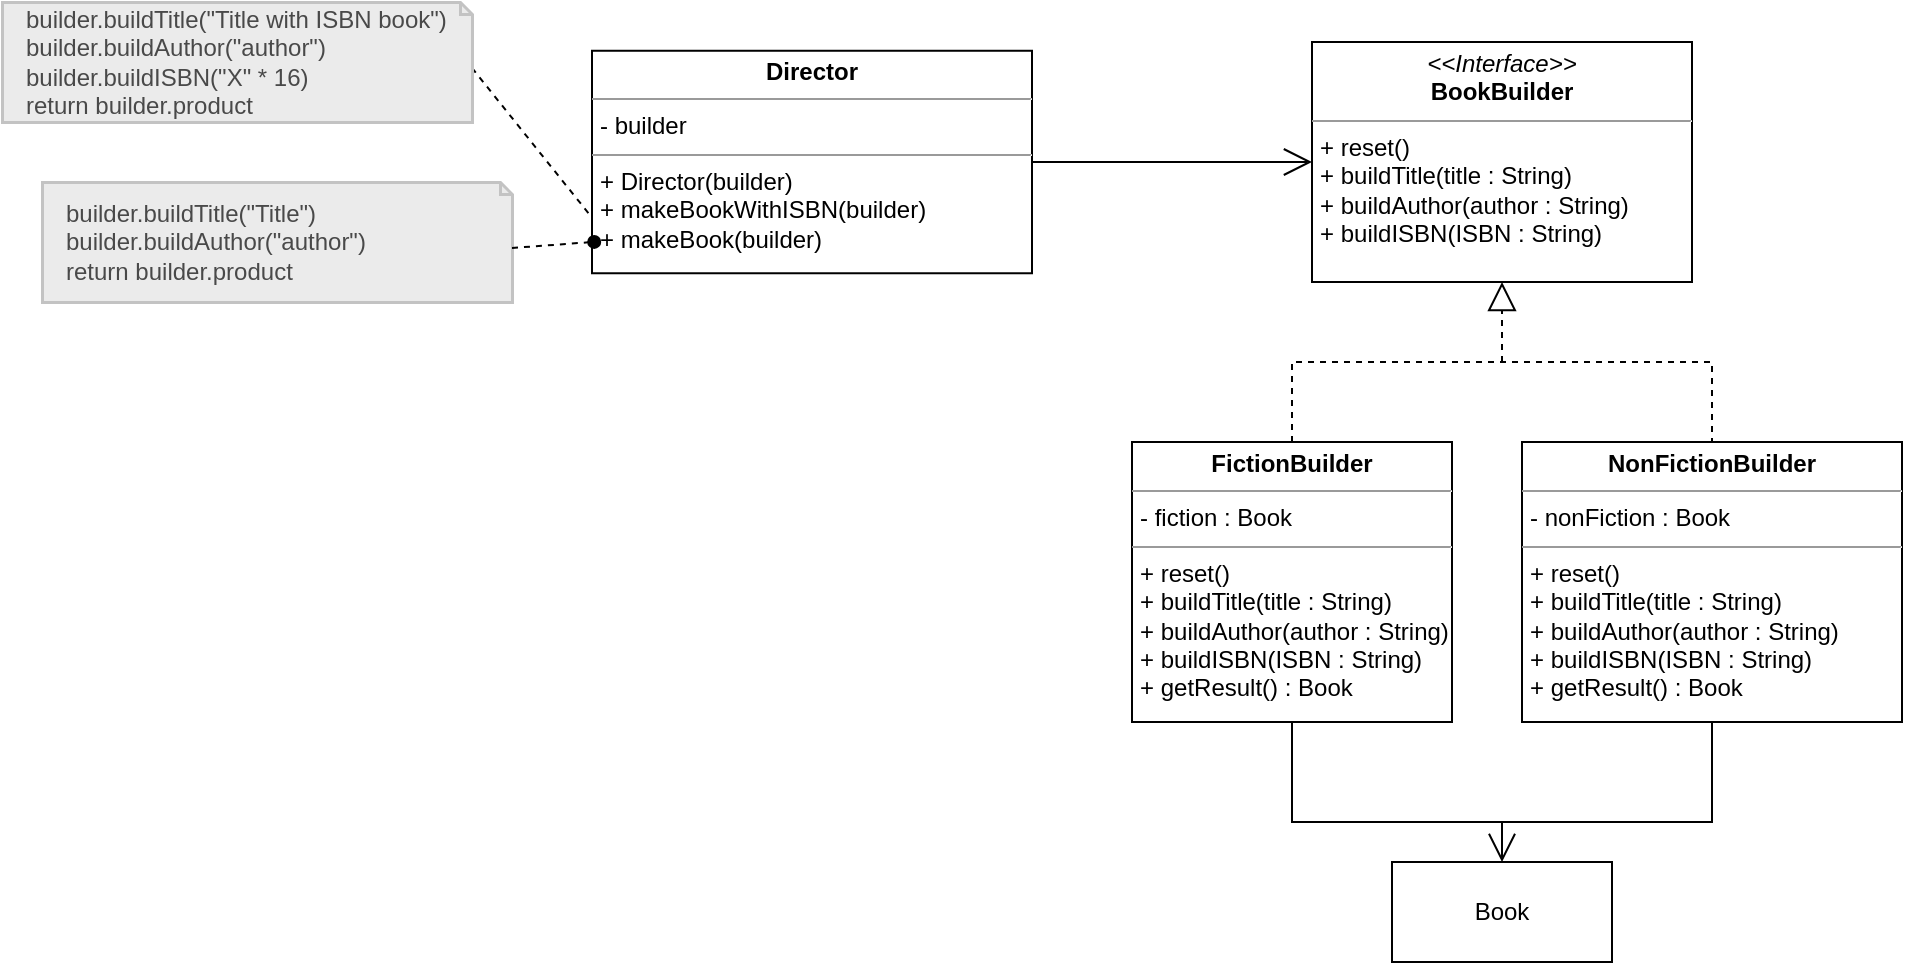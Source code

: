 <mxfile version="22.1.15" type="device" pages="2">
  <diagram id="iej0CKYwxv6MS8rslRcO" name="หน้า-2">
    <mxGraphModel dx="1887" dy="749" grid="1" gridSize="10" guides="1" tooltips="1" connect="1" arrows="1" fold="1" page="1" pageScale="1" pageWidth="827" pageHeight="1169" math="0" shadow="0">
      <root>
        <mxCell id="0" />
        <mxCell id="1" parent="0" />
        <mxCell id="1VZ6ML7O5D7_3BgJBovQ-1" value="&lt;p style=&quot;margin:0px;margin-top:4px;text-align:center;&quot;&gt;&lt;b&gt;Director&lt;/b&gt;&lt;/p&gt;&lt;hr size=&quot;1&quot;&gt;&lt;p style=&quot;margin:0px;margin-left:4px;&quot;&gt;- builder&lt;/p&gt;&lt;hr size=&quot;1&quot;&gt;&lt;p style=&quot;margin:0px;margin-left:4px;&quot;&gt;+ Director(builder)&lt;/p&gt;&lt;p style=&quot;margin:0px;margin-left:4px;&quot;&gt;&lt;span style=&quot;text-align: center; background-color: initial;&quot;&gt;+ makeBookWithISBN&lt;/span&gt;&lt;span style=&quot;text-align: center; background-color: initial;&quot;&gt;(builder)&lt;/span&gt;&lt;/p&gt;&lt;p style=&quot;margin:0px;margin-left:4px;&quot;&gt;+ makeBook(builder)&lt;/p&gt;&lt;p style=&quot;margin:0px;margin-left:4px;&quot;&gt;&lt;br&gt;&lt;/p&gt;" style="verticalAlign=top;align=left;overflow=fill;fontSize=12;fontFamily=Helvetica;html=1;whiteSpace=wrap;" vertex="1" parent="1">
          <mxGeometry x="40" y="154.38" width="220" height="111.25" as="geometry" />
        </mxCell>
        <mxCell id="1VZ6ML7O5D7_3BgJBovQ-2" value="&lt;p style=&quot;margin:0px;margin-top:4px;text-align:center;&quot;&gt;&lt;i&gt;&amp;lt;&amp;lt;Interface&amp;gt;&amp;gt;&lt;/i&gt;&lt;br&gt;&lt;b&gt;BookBuilder&lt;/b&gt;&lt;/p&gt;&lt;hr size=&quot;1&quot;&gt;&lt;p style=&quot;margin:0px;margin-left:4px;&quot;&gt;&lt;/p&gt;&lt;p style=&quot;margin:0px;margin-left:4px;&quot;&gt;+ reset()&lt;/p&gt;&lt;p style=&quot;margin:0px;margin-left:4px;&quot;&gt;+ buildTitle(title : String)&lt;/p&gt;&lt;p style=&quot;margin:0px;margin-left:4px;&quot;&gt;+ buildAuthor(author : String)&lt;/p&gt;&lt;p style=&quot;margin:0px;margin-left:4px;&quot;&gt;+ buildISBN(ISBN : String)&lt;/p&gt;" style="verticalAlign=top;align=left;overflow=fill;fontSize=12;fontFamily=Helvetica;html=1;whiteSpace=wrap;" vertex="1" parent="1">
          <mxGeometry x="400" y="150" width="190" height="120" as="geometry" />
        </mxCell>
        <mxCell id="1VZ6ML7O5D7_3BgJBovQ-3" value="&lt;p style=&quot;margin:0px;margin-top:4px;text-align:center;&quot;&gt;&lt;b&gt;FictionBuilder&lt;/b&gt;&lt;/p&gt;&lt;hr size=&quot;1&quot;&gt;&lt;p style=&quot;margin:0px;margin-left:4px;&quot;&gt;- fiction : Book&lt;/p&gt;&lt;hr size=&quot;1&quot;&gt;&lt;p style=&quot;border-color: var(--border-color); margin: 0px 0px 0px 4px;&quot;&gt;+ reset()&lt;/p&gt;&lt;p style=&quot;border-color: var(--border-color); margin: 0px 0px 0px 4px;&quot;&gt;+ buildTitle(title : String)&lt;/p&gt;&lt;p style=&quot;border-color: var(--border-color); margin: 0px 0px 0px 4px;&quot;&gt;+ buildAuthor(author : String)&lt;/p&gt;&lt;p style=&quot;border-color: var(--border-color); margin: 0px 0px 0px 4px;&quot;&gt;+ buildISBN(ISBN : String)&lt;/p&gt;&lt;p style=&quot;border-color: var(--border-color); margin: 0px 0px 0px 4px;&quot;&gt;+ getResult() : Book&lt;/p&gt;" style="verticalAlign=top;align=left;overflow=fill;fontSize=12;fontFamily=Helvetica;html=1;whiteSpace=wrap;" vertex="1" parent="1">
          <mxGeometry x="310" y="350" width="160" height="140" as="geometry" />
        </mxCell>
        <mxCell id="1VZ6ML7O5D7_3BgJBovQ-4" value="&lt;p style=&quot;margin:0px;margin-top:4px;text-align:center;&quot;&gt;&lt;b&gt;NonFictionBuilder&lt;/b&gt;&lt;/p&gt;&lt;hr size=&quot;1&quot;&gt;&lt;p style=&quot;margin:0px;margin-left:4px;&quot;&gt;- nonFiction : Book&lt;/p&gt;&lt;hr size=&quot;1&quot;&gt;&lt;p style=&quot;border-color: var(--border-color); margin: 0px 0px 0px 4px;&quot;&gt;+ reset()&lt;/p&gt;&lt;p style=&quot;border-color: var(--border-color); margin: 0px 0px 0px 4px;&quot;&gt;+ buildTitle(title : String)&lt;/p&gt;&lt;p style=&quot;border-color: var(--border-color); margin: 0px 0px 0px 4px;&quot;&gt;+ buildAuthor(author : String)&lt;/p&gt;&lt;p style=&quot;border-color: var(--border-color); margin: 0px 0px 0px 4px;&quot;&gt;+ buildISBN(ISBN : String)&lt;/p&gt;&lt;p style=&quot;border-color: var(--border-color); margin: 0px 0px 0px 4px;&quot;&gt;+ getResult() : Book&lt;/p&gt;" style="verticalAlign=top;align=left;overflow=fill;fontSize=12;fontFamily=Helvetica;html=1;whiteSpace=wrap;" vertex="1" parent="1">
          <mxGeometry x="505" y="350" width="190" height="140" as="geometry" />
        </mxCell>
        <mxCell id="1VZ6ML7O5D7_3BgJBovQ-5" value="Book" style="html=1;whiteSpace=wrap;" vertex="1" parent="1">
          <mxGeometry x="440" y="560" width="110" height="50" as="geometry" />
        </mxCell>
        <mxCell id="1VZ6ML7O5D7_3BgJBovQ-6" value="" style="endArrow=open;endFill=1;endSize=12;html=1;rounded=0;entryX=0.5;entryY=0;entryDx=0;entryDy=0;exitX=0.5;exitY=1;exitDx=0;exitDy=0;" edge="1" parent="1" source="1VZ6ML7O5D7_3BgJBovQ-3" target="1VZ6ML7O5D7_3BgJBovQ-5">
          <mxGeometry width="160" relative="1" as="geometry">
            <mxPoint x="390" y="490" as="sourcePoint" />
            <mxPoint x="540" y="400" as="targetPoint" />
            <Array as="points">
              <mxPoint x="390" y="540" />
              <mxPoint x="495" y="540" />
            </Array>
          </mxGeometry>
        </mxCell>
        <mxCell id="1VZ6ML7O5D7_3BgJBovQ-7" value="" style="endArrow=block;dashed=1;endFill=0;endSize=12;html=1;rounded=0;entryX=0.5;entryY=1;entryDx=0;entryDy=0;" edge="1" parent="1" target="1VZ6ML7O5D7_3BgJBovQ-2">
          <mxGeometry width="160" relative="1" as="geometry">
            <mxPoint x="495" y="310" as="sourcePoint" />
            <mxPoint x="490" y="290" as="targetPoint" />
          </mxGeometry>
        </mxCell>
        <mxCell id="1VZ6ML7O5D7_3BgJBovQ-8" value="" style="endArrow=none;dashed=1;html=1;rounded=0;entryX=0.5;entryY=0;entryDx=0;entryDy=0;exitX=0.5;exitY=0;exitDx=0;exitDy=0;" edge="1" parent="1" source="1VZ6ML7O5D7_3BgJBovQ-3" target="1VZ6ML7O5D7_3BgJBovQ-4">
          <mxGeometry width="50" height="50" relative="1" as="geometry">
            <mxPoint x="430" y="430" as="sourcePoint" />
            <mxPoint x="480" y="380" as="targetPoint" />
            <Array as="points">
              <mxPoint x="390" y="310" />
              <mxPoint x="600" y="310" />
            </Array>
          </mxGeometry>
        </mxCell>
        <mxCell id="1VZ6ML7O5D7_3BgJBovQ-9" value="" style="endArrow=open;endFill=1;endSize=12;html=1;rounded=0;exitX=1;exitY=0.5;exitDx=0;exitDy=0;entryX=0;entryY=0.5;entryDx=0;entryDy=0;" edge="1" parent="1" source="1VZ6ML7O5D7_3BgJBovQ-1" target="1VZ6ML7O5D7_3BgJBovQ-2">
          <mxGeometry width="160" relative="1" as="geometry">
            <mxPoint x="380" y="400" as="sourcePoint" />
            <mxPoint x="410" y="225" as="targetPoint" />
          </mxGeometry>
        </mxCell>
        <mxCell id="1VZ6ML7O5D7_3BgJBovQ-11" value="" style="endArrow=none;endFill=0;endSize=12;html=1;rounded=0;exitX=0.5;exitY=1;exitDx=0;exitDy=0;" edge="1" parent="1" source="1VZ6ML7O5D7_3BgJBovQ-4">
          <mxGeometry width="160" relative="1" as="geometry">
            <mxPoint x="604.58" y="490" as="sourcePoint" />
            <mxPoint x="490" y="540" as="targetPoint" />
            <Array as="points">
              <mxPoint x="600" y="540" />
            </Array>
          </mxGeometry>
        </mxCell>
        <mxCell id="zXk_zbzxIdX6pftKwjwH-1" value="" style="endArrow=none;dashed=1;html=1;rounded=0;entryX=0;entryY=0.75;entryDx=0;entryDy=0;exitX=0;exitY=0;exitDx=235.0;exitDy=33;exitPerimeter=0;" edge="1" parent="1" source="zXk_zbzxIdX6pftKwjwH-4" target="1VZ6ML7O5D7_3BgJBovQ-1">
          <mxGeometry width="50" height="50" relative="1" as="geometry">
            <mxPoint x="-20" y="230" as="sourcePoint" />
            <mxPoint x="210" y="300" as="targetPoint" />
          </mxGeometry>
        </mxCell>
        <mxCell id="zXk_zbzxIdX6pftKwjwH-3" value="&lt;font color=&quot;#494949&quot;&gt;&lt;div&gt;builder.buildTitle(&quot;Title&quot;)&lt;/div&gt;&lt;div&gt;builder.buildAuthor(&quot;author&quot;)&lt;/div&gt;&lt;div&gt;return builder.product&amp;nbsp;&lt;/div&gt;&lt;/font&gt;" style="shape=note;size=6;align=left;spacingLeft=10;html=1;whiteSpace=wrap;strokeWidth=1.5;strokeColor=#C3C3C3;gradientColor=none;fillColor=#EBEBEB;" vertex="1" parent="1">
          <mxGeometry x="-235" y="220" width="235" height="60" as="geometry" />
        </mxCell>
        <mxCell id="zXk_zbzxIdX6pftKwjwH-4" value="&lt;font color=&quot;#494949&quot;&gt;&lt;div&gt;builder.buildTitle(&quot;Title with ISBN book&quot;)&lt;/div&gt;&lt;div&gt;builder.buildAuthor(&quot;author&quot;)&lt;/div&gt;&lt;div&gt;builder.buildISBN(&quot;X&quot; * 16)&lt;/div&gt;&lt;div&gt;return builder.product&amp;nbsp;&lt;/div&gt;&lt;/font&gt;" style="shape=note;size=6;align=left;spacingLeft=10;html=1;whiteSpace=wrap;strokeWidth=1.5;strokeColor=#C3C3C3;gradientColor=none;fillColor=#EBEBEB;" vertex="1" parent="1">
          <mxGeometry x="-255" y="130" width="235" height="60" as="geometry" />
        </mxCell>
        <mxCell id="8IrdSPXGRHCMtldse8nx-2" value="" style="endArrow=oval;dashed=1;html=1;rounded=0;exitX=0;exitY=0;exitDx=235.0;exitDy=33;exitPerimeter=0;startArrow=none;startFill=0;endFill=1;entryX=0.005;entryY=0.859;entryDx=0;entryDy=0;entryPerimeter=0;" edge="1" parent="1" source="zXk_zbzxIdX6pftKwjwH-3" target="1VZ6ML7O5D7_3BgJBovQ-1">
          <mxGeometry width="50" height="50" relative="1" as="geometry">
            <mxPoint x="-10" y="240" as="sourcePoint" />
            <mxPoint x="95" y="280" as="targetPoint" />
          </mxGeometry>
        </mxCell>
      </root>
    </mxGraphModel>
  </diagram>
  <diagram id="wKAM2UIu6Co4IWNn_CFH" name="หน้า-3">
    <mxGraphModel dx="1736" dy="642" grid="1" gridSize="10" guides="1" tooltips="1" connect="1" arrows="1" fold="1" page="1" pageScale="1" pageWidth="827" pageHeight="1169" math="0" shadow="0">
      <root>
        <mxCell id="0" />
        <mxCell id="1" parent="0" />
        <mxCell id="XnC7RhZaXIsLQxlgBjt7-1" value="&lt;p style=&quot;margin:0px;margin-top:4px;text-align:center;&quot;&gt;&lt;b&gt;Director&lt;/b&gt;&lt;/p&gt;&lt;hr size=&quot;1&quot;&gt;&lt;p style=&quot;margin:0px;margin-left:4px;&quot;&gt;- builder&lt;/p&gt;&lt;hr size=&quot;1&quot;&gt;&lt;p style=&quot;margin:0px;margin-left:4px;&quot;&gt;+ Director(builder)&lt;/p&gt;&lt;p style=&quot;margin:0px;margin-left:4px;&quot;&gt;&lt;span style=&quot;text-align: center; background-color: initial;&quot;&gt;+ makeGeneralComputer&lt;/span&gt;&lt;span style=&quot;text-align: center; background-color: initial;&quot;&gt;(builder)&lt;/span&gt;&lt;/p&gt;&lt;p style=&quot;margin:0px;margin-left:4px;&quot;&gt;+ makeGamingComputer(builder)&lt;/p&gt;" style="verticalAlign=top;align=left;overflow=fill;fontSize=12;fontFamily=Helvetica;html=1;whiteSpace=wrap;" vertex="1" parent="1">
          <mxGeometry x="70" y="146.25" width="190" height="107.5" as="geometry" />
        </mxCell>
        <mxCell id="XnC7RhZaXIsLQxlgBjt7-2" value="&lt;p style=&quot;margin:0px;margin-top:4px;text-align:center;&quot;&gt;&lt;i&gt;&amp;lt;&amp;lt;Interface&amp;gt;&amp;gt;&lt;/i&gt;&lt;br&gt;&lt;b&gt;ComputerBuilder&lt;/b&gt;&lt;/p&gt;&lt;hr size=&quot;1&quot;&gt;&lt;p style=&quot;margin:0px;margin-left:4px;&quot;&gt;&lt;/p&gt;&lt;p style=&quot;margin:0px;margin-left:4px;&quot;&gt;+ reset()&lt;/p&gt;&lt;p style=&quot;margin:0px;margin-left:4px;&quot;&gt;+ buildCPU(String)&lt;/p&gt;&lt;p style=&quot;margin:0px;margin-left:4px;&quot;&gt;+ buildGPU(String)&lt;/p&gt;&lt;p style=&quot;margin:0px;margin-left:4px;&quot;&gt;+ buildRam(String)&lt;/p&gt;&lt;p style=&quot;margin:0px;margin-left:4px;&quot;&gt;+ buildStorage(String)&lt;/p&gt;" style="verticalAlign=top;align=left;overflow=fill;fontSize=12;fontFamily=Helvetica;html=1;whiteSpace=wrap;" vertex="1" parent="1">
          <mxGeometry x="400" y="130" width="190" height="140" as="geometry" />
        </mxCell>
        <mxCell id="XnC7RhZaXIsLQxlgBjt7-3" value="&lt;p style=&quot;margin:0px;margin-top:4px;text-align:center;&quot;&gt;&lt;b&gt;LaptopBuilder&lt;/b&gt;&lt;/p&gt;&lt;hr size=&quot;1&quot;&gt;&lt;p style=&quot;margin:0px;margin-left:4px;&quot;&gt;- laptop : Laptop&lt;/p&gt;&lt;hr size=&quot;1&quot;&gt;&lt;p style=&quot;border-color: var(--border-color); margin: 0px 0px 0px 4px;&quot;&gt;+ reset()&lt;/p&gt;&lt;p style=&quot;border-color: var(--border-color); margin: 0px 0px 0px 4px;&quot;&gt;&lt;span style=&quot;background-color: initial;&quot;&gt;+ buildCPU(String)&lt;/span&gt;&lt;br&gt;&lt;/p&gt;&lt;p style=&quot;border-color: var(--border-color); margin: 0px 0px 0px 4px;&quot;&gt;+ buildGPU(String)&lt;/p&gt;&lt;p style=&quot;border-color: var(--border-color); margin: 0px 0px 0px 4px;&quot;&gt;+ buildRam(String)&lt;/p&gt;&lt;p style=&quot;border-color: var(--border-color); margin: 0px 0px 0px 4px;&quot;&gt;+ buildStorage(String)&lt;/p&gt;&lt;p style=&quot;border-color: var(--border-color); margin: 0px 0px 0px 4px;&quot;&gt;+ getResult() : Laptop&lt;/p&gt;" style="verticalAlign=top;align=left;overflow=fill;fontSize=12;fontFamily=Helvetica;html=1;whiteSpace=wrap;" vertex="1" parent="1">
          <mxGeometry x="310" y="350" width="160" height="160" as="geometry" />
        </mxCell>
        <mxCell id="XnC7RhZaXIsLQxlgBjt7-4" value="&lt;p style=&quot;margin:0px;margin-top:4px;text-align:center;&quot;&gt;&lt;b&gt;PCBuilder&lt;/b&gt;&lt;/p&gt;&lt;hr size=&quot;1&quot;&gt;&lt;p style=&quot;margin:0px;margin-left:4px;&quot;&gt;- pc : PersonalComputer&lt;/p&gt;&lt;hr size=&quot;1&quot;&gt;&lt;p style=&quot;border-color: var(--border-color); margin: 0px 0px 0px 4px;&quot;&gt;+ reset()&lt;/p&gt;&lt;p style=&quot;border-color: var(--border-color); margin: 0px 0px 0px 4px;&quot;&gt;+ buildCPU(String)&lt;/p&gt;&lt;p style=&quot;border-color: var(--border-color); margin: 0px 0px 0px 4px;&quot;&gt;+ buildGPU(String)&lt;/p&gt;&lt;p style=&quot;border-color: var(--border-color); margin: 0px 0px 0px 4px;&quot;&gt;+ buildRam(String)&lt;/p&gt;&lt;p style=&quot;border-color: var(--border-color); margin: 0px 0px 0px 4px;&quot;&gt;+ buildStorage(String)&lt;/p&gt;&lt;p style=&quot;border-color: var(--border-color); margin: 0px 0px 0px 4px;&quot;&gt;+ getResult() : PersonalComputer&lt;/p&gt;" style="verticalAlign=top;align=left;overflow=fill;fontSize=12;fontFamily=Helvetica;html=1;whiteSpace=wrap;" vertex="1" parent="1">
          <mxGeometry x="505" y="350" width="190" height="160" as="geometry" />
        </mxCell>
        <mxCell id="XnC7RhZaXIsLQxlgBjt7-5" value="Laptop" style="html=1;whiteSpace=wrap;" vertex="1" parent="1">
          <mxGeometry x="335" y="560" width="110" height="50" as="geometry" />
        </mxCell>
        <mxCell id="XnC7RhZaXIsLQxlgBjt7-6" value="" style="endArrow=open;endFill=1;endSize=12;html=1;rounded=0;entryX=0.5;entryY=0;entryDx=0;entryDy=0;exitX=0.5;exitY=1;exitDx=0;exitDy=0;" edge="1" parent="1" source="XnC7RhZaXIsLQxlgBjt7-3" target="XnC7RhZaXIsLQxlgBjt7-5">
          <mxGeometry width="160" relative="1" as="geometry">
            <mxPoint x="390" y="490" as="sourcePoint" />
            <mxPoint x="540" y="400" as="targetPoint" />
          </mxGeometry>
        </mxCell>
        <mxCell id="XnC7RhZaXIsLQxlgBjt7-7" value="" style="endArrow=block;dashed=1;endFill=0;endSize=12;html=1;rounded=0;entryX=0.5;entryY=1;entryDx=0;entryDy=0;" edge="1" parent="1" target="XnC7RhZaXIsLQxlgBjt7-2">
          <mxGeometry width="160" relative="1" as="geometry">
            <mxPoint x="495" y="310" as="sourcePoint" />
            <mxPoint x="490" y="290" as="targetPoint" />
          </mxGeometry>
        </mxCell>
        <mxCell id="XnC7RhZaXIsLQxlgBjt7-8" value="" style="endArrow=none;dashed=1;html=1;rounded=0;entryX=0.5;entryY=0;entryDx=0;entryDy=0;exitX=0.5;exitY=0;exitDx=0;exitDy=0;" edge="1" parent="1" source="XnC7RhZaXIsLQxlgBjt7-3" target="XnC7RhZaXIsLQxlgBjt7-4">
          <mxGeometry width="50" height="50" relative="1" as="geometry">
            <mxPoint x="430" y="430" as="sourcePoint" />
            <mxPoint x="480" y="380" as="targetPoint" />
            <Array as="points">
              <mxPoint x="390" y="310" />
              <mxPoint x="600" y="310" />
            </Array>
          </mxGeometry>
        </mxCell>
        <mxCell id="XnC7RhZaXIsLQxlgBjt7-9" value="" style="endArrow=open;endFill=1;endSize=12;html=1;rounded=0;exitX=1;exitY=0.5;exitDx=0;exitDy=0;entryX=0;entryY=0.5;entryDx=0;entryDy=0;" edge="1" parent="1" source="XnC7RhZaXIsLQxlgBjt7-1" target="XnC7RhZaXIsLQxlgBjt7-2">
          <mxGeometry width="160" relative="1" as="geometry">
            <mxPoint x="380" y="400" as="sourcePoint" />
            <mxPoint x="410" y="225" as="targetPoint" />
          </mxGeometry>
        </mxCell>
        <mxCell id="XnC7RhZaXIsLQxlgBjt7-10" value="PersonalComputer" style="html=1;whiteSpace=wrap;" vertex="1" parent="1">
          <mxGeometry x="545" y="560" width="110" height="50" as="geometry" />
        </mxCell>
        <mxCell id="XnC7RhZaXIsLQxlgBjt7-11" value="" style="endArrow=open;endFill=1;endSize=12;html=1;rounded=0;entryX=0.5;entryY=0;entryDx=0;entryDy=0;exitX=0.5;exitY=1;exitDx=0;exitDy=0;" edge="1" parent="1" source="XnC7RhZaXIsLQxlgBjt7-4" target="XnC7RhZaXIsLQxlgBjt7-10">
          <mxGeometry width="160" relative="1" as="geometry">
            <mxPoint x="604.58" y="490" as="sourcePoint" />
            <mxPoint x="604.58" y="550" as="targetPoint" />
          </mxGeometry>
        </mxCell>
        <mxCell id="zOaL79hWFoWCPrndndgd-1" value="" style="endArrow=none;dashed=1;html=1;rounded=0;entryX=-0.007;entryY=0.681;entryDx=0;entryDy=0;entryPerimeter=0;" edge="1" parent="1">
          <mxGeometry width="50" height="50" relative="1" as="geometry">
            <mxPoint x="12" y="230" as="sourcePoint" />
            <mxPoint x="70" y="230" as="targetPoint" />
          </mxGeometry>
        </mxCell>
        <mxCell id="zOaL79hWFoWCPrndndgd-2" value="&lt;font color=&quot;#494949&quot;&gt;&lt;div&gt;&lt;span style=&quot;background-color: initial;&quot;&gt;&amp;nbsp; &amp;nbsp; &amp;nbsp; &amp;nbsp;builder.buildCPU(cpu : String)&lt;/span&gt;&lt;/div&gt;&lt;div&gt;&amp;nbsp; &amp;nbsp; &amp;nbsp; &amp;nbsp;builder.buildDisplay(display : String)&lt;/div&gt;&lt;div&gt;&amp;nbsp; &amp;nbsp; &amp;nbsp; &amp;nbsp;builder.buildRam(ram : String)&lt;/div&gt;&lt;div&gt;&amp;nbsp; &amp;nbsp; &amp;nbsp; &amp;nbsp;builder.buildStorage(storage : String)&lt;/div&gt;&lt;div&gt;&amp;nbsp; &amp;nbsp; &amp;nbsp; &amp;nbsp;return builder.product&amp;nbsp;&lt;/div&gt;&lt;/font&gt;" style="shape=note;size=6;align=left;spacingLeft=10;html=1;whiteSpace=wrap;strokeWidth=1.5;strokeColor=#C3C3C3;gradientColor=none;fillColor=#EBEBEB;" vertex="1" parent="1">
          <mxGeometry x="-280" y="163.75" width="297" height="90" as="geometry" />
        </mxCell>
        <mxCell id="zOaL79hWFoWCPrndndgd-3" value="&lt;font color=&quot;#494949&quot;&gt;&lt;div&gt;&lt;span style=&quot;background-color: initial;&quot;&gt;&amp;nbsp; &amp;nbsp; &amp;nbsp; &amp;nbsp;builder.buildCPU(cpu : String)&lt;/span&gt;&lt;/div&gt;&lt;div&gt;&amp;nbsp; &amp;nbsp; &amp;nbsp; &amp;nbsp;builder.buildCPU(cpu : String)&lt;span style=&quot;background-color: initial;&quot;&gt;&lt;br&gt;&lt;/span&gt;&lt;/div&gt;&lt;div&gt;&amp;nbsp; &amp;nbsp; &amp;nbsp; &amp;nbsp;builder.buildDisplay(display : String)&lt;/div&gt;&lt;div&gt;&amp;nbsp; &amp;nbsp; &amp;nbsp; &amp;nbsp;builder.buildRam(ram : String)&lt;/div&gt;&lt;div&gt;&amp;nbsp; &amp;nbsp; &amp;nbsp; &amp;nbsp;builder.buildStorage(storage : String)&lt;/div&gt;&lt;div&gt;&amp;nbsp; &amp;nbsp; &amp;nbsp; &amp;nbsp;return builder.product&amp;nbsp;&lt;/div&gt;&lt;/font&gt;" style="shape=note;size=6;align=left;spacingLeft=10;html=1;whiteSpace=wrap;strokeWidth=1.5;strokeColor=#C3C3C3;gradientColor=none;fillColor=#EBEBEB;" vertex="1" parent="1">
          <mxGeometry x="45" y="270" width="240" height="100" as="geometry" />
        </mxCell>
        <mxCell id="zOaL79hWFoWCPrndndgd-4" value="" style="endArrow=none;dashed=1;html=1;rounded=0;entryX=0.5;entryY=1;entryDx=0;entryDy=0;exitX=0;exitY=0;exitDx=117;exitDy=0;exitPerimeter=0;" edge="1" parent="1" source="zOaL79hWFoWCPrndndgd-3" target="XnC7RhZaXIsLQxlgBjt7-1">
          <mxGeometry width="50" height="50" relative="1" as="geometry">
            <mxPoint x="22" y="240" as="sourcePoint" />
            <mxPoint x="80" y="240" as="targetPoint" />
          </mxGeometry>
        </mxCell>
      </root>
    </mxGraphModel>
  </diagram>
</mxfile>
